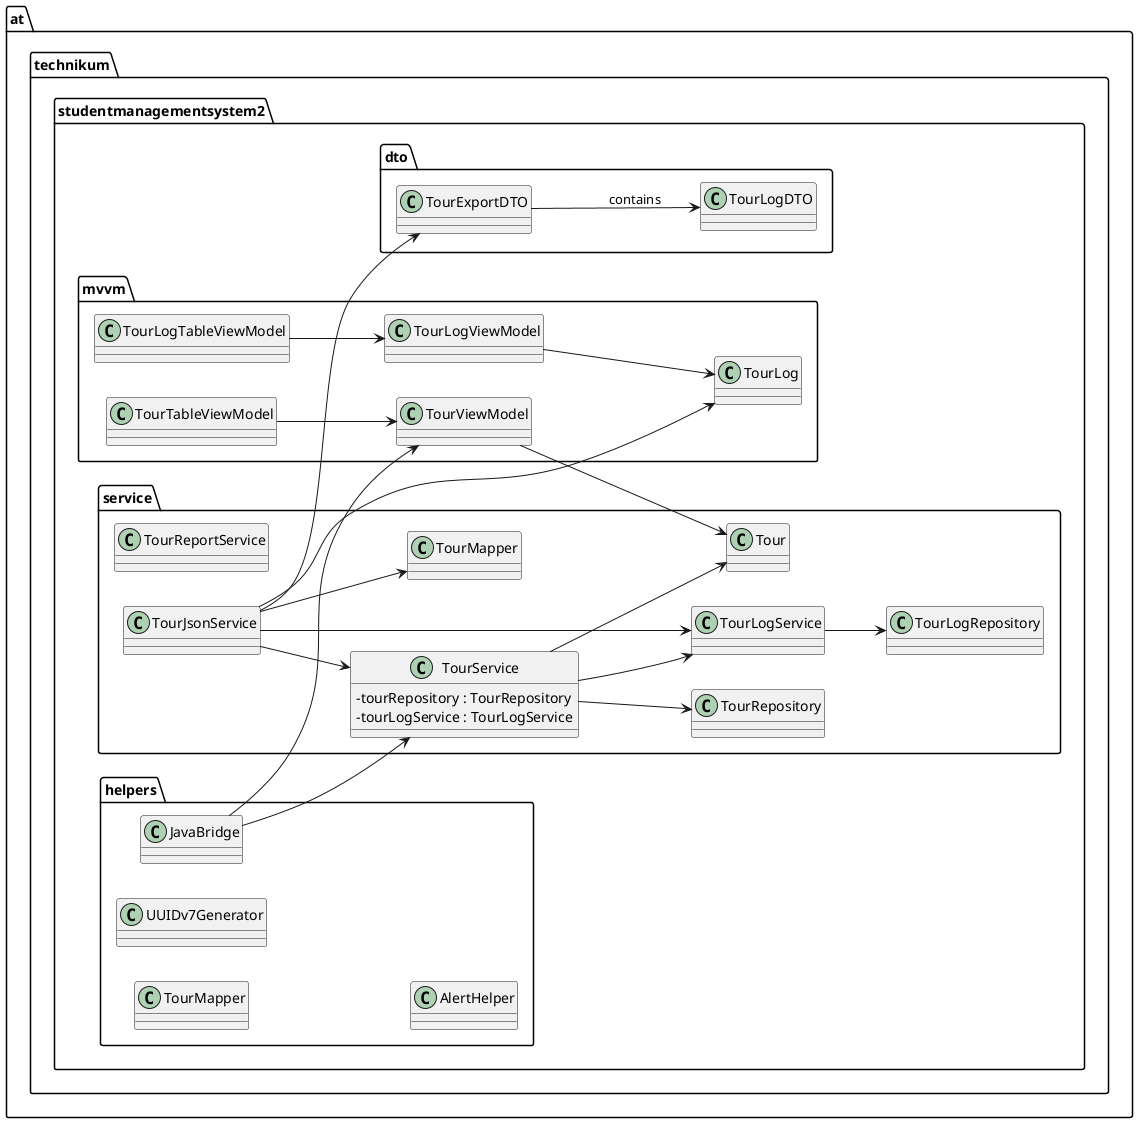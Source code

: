 @startuml services_mvvm
skinparam classAttributeIconSize 0
left to right direction

' ======= SERVICES =======
package at.technikum.studentmanagementsystem2.service {
    class TourService {
        - tourRepository : TourRepository
        - tourLogService : TourLogService
    }

    class TourReportService
    class TourLogService
    class TourJsonService

    TourService --> TourRepository
    TourService --> TourLogService
    TourService --> Tour
    TourLogService --> TourLogRepository
    TourJsonService --> TourMapper
}

' ======= MVVM =======
package at.technikum.studentmanagementsystem2.mvvm {
    class TourViewModel
    class TourTableViewModel
    class TourLogViewModel
    class TourLogTableViewModel

    TourTableViewModel --> TourViewModel
    TourLogTableViewModel --> TourLogViewModel
    TourViewModel --> Tour
    TourLogViewModel --> TourLog
}

' ======= DTOs =======
package at.technikum.studentmanagementsystem2.dto {
    class TourExportDTO
    class TourLogDTO

    TourExportDTO --> TourLogDTO : contains
}

' ======= HELPERS =======
package at.technikum.studentmanagementsystem2.helpers {
    class TourMapper
    class UUIDv7Generator
    class AlertHelper
    class JavaBridge

    JavaBridge --> TourViewModel
    JavaBridge --> TourService
}

TourJsonService --> TourExportDTO
TourJsonService --> TourLog
TourJsonService --> TourService
TourJsonService --> TourLogService
@enduml
